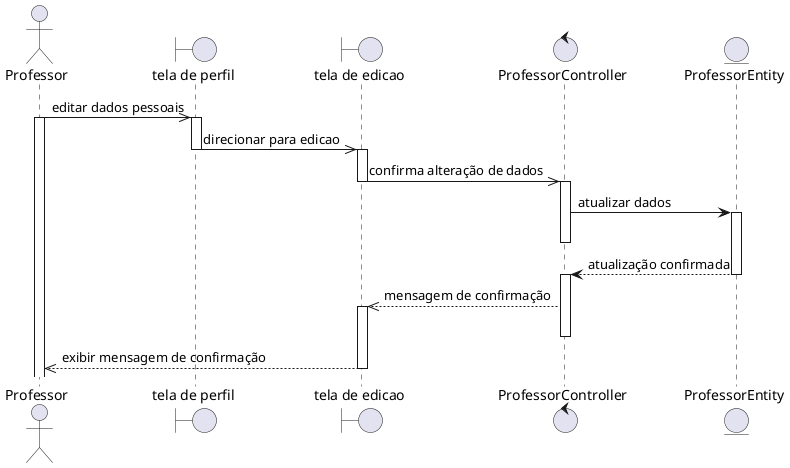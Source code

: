 @startuml
actor Professor
'boundary "tela de login" as login
boundary "tela de perfil" as perfil
boundary "tela de edicao" as edite
control ProfessorController
entity ProfessorEntity

Professor ->> perfil: editar dados pessoais
activate Professor
activate perfil
perfil ->> edite: direcionar para edicao
deactivate perfil
activate edite
edite ->> ProfessorController: confirma alteração de dados
deactivate edite
activate ProfessorController
ProfessorController -> ProfessorEntity: atualizar dados
activate ProfessorEntity
deactivate ProfessorController
ProfessorEntity --> ProfessorController: atualização confirmada
deactivate ProfessorEntity
activate ProfessorController
ProfessorController -->> edite: mensagem de confirmação
activate edite
deactivate ProfessorController
edite -->> Professor: exibir mensagem de confirmação
deactivate edite
@enduml